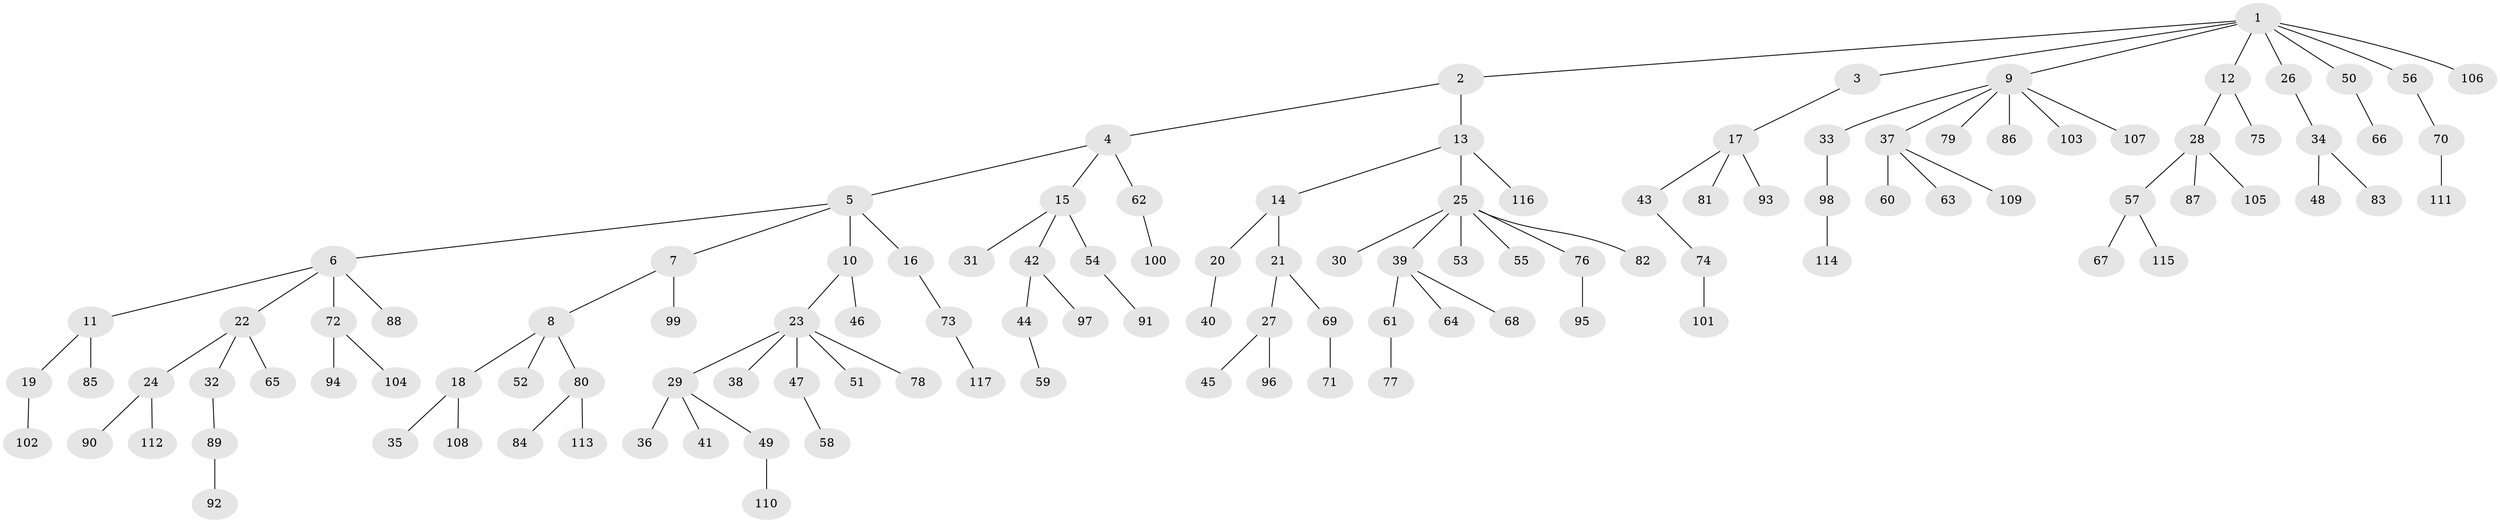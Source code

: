 // Generated by graph-tools (version 1.1) at 2025/53/03/09/25 04:53:07]
// undirected, 117 vertices, 116 edges
graph export_dot {
graph [start="1"]
  node [color=gray90,style=filled];
  1;
  2;
  3;
  4;
  5;
  6;
  7;
  8;
  9;
  10;
  11;
  12;
  13;
  14;
  15;
  16;
  17;
  18;
  19;
  20;
  21;
  22;
  23;
  24;
  25;
  26;
  27;
  28;
  29;
  30;
  31;
  32;
  33;
  34;
  35;
  36;
  37;
  38;
  39;
  40;
  41;
  42;
  43;
  44;
  45;
  46;
  47;
  48;
  49;
  50;
  51;
  52;
  53;
  54;
  55;
  56;
  57;
  58;
  59;
  60;
  61;
  62;
  63;
  64;
  65;
  66;
  67;
  68;
  69;
  70;
  71;
  72;
  73;
  74;
  75;
  76;
  77;
  78;
  79;
  80;
  81;
  82;
  83;
  84;
  85;
  86;
  87;
  88;
  89;
  90;
  91;
  92;
  93;
  94;
  95;
  96;
  97;
  98;
  99;
  100;
  101;
  102;
  103;
  104;
  105;
  106;
  107;
  108;
  109;
  110;
  111;
  112;
  113;
  114;
  115;
  116;
  117;
  1 -- 2;
  1 -- 3;
  1 -- 9;
  1 -- 12;
  1 -- 26;
  1 -- 50;
  1 -- 56;
  1 -- 106;
  2 -- 4;
  2 -- 13;
  3 -- 17;
  4 -- 5;
  4 -- 15;
  4 -- 62;
  5 -- 6;
  5 -- 7;
  5 -- 10;
  5 -- 16;
  6 -- 11;
  6 -- 22;
  6 -- 72;
  6 -- 88;
  7 -- 8;
  7 -- 99;
  8 -- 18;
  8 -- 52;
  8 -- 80;
  9 -- 33;
  9 -- 37;
  9 -- 79;
  9 -- 86;
  9 -- 103;
  9 -- 107;
  10 -- 23;
  10 -- 46;
  11 -- 19;
  11 -- 85;
  12 -- 28;
  12 -- 75;
  13 -- 14;
  13 -- 25;
  13 -- 116;
  14 -- 20;
  14 -- 21;
  15 -- 31;
  15 -- 42;
  15 -- 54;
  16 -- 73;
  17 -- 43;
  17 -- 81;
  17 -- 93;
  18 -- 35;
  18 -- 108;
  19 -- 102;
  20 -- 40;
  21 -- 27;
  21 -- 69;
  22 -- 24;
  22 -- 32;
  22 -- 65;
  23 -- 29;
  23 -- 38;
  23 -- 47;
  23 -- 51;
  23 -- 78;
  24 -- 90;
  24 -- 112;
  25 -- 30;
  25 -- 39;
  25 -- 53;
  25 -- 55;
  25 -- 76;
  25 -- 82;
  26 -- 34;
  27 -- 45;
  27 -- 96;
  28 -- 57;
  28 -- 87;
  28 -- 105;
  29 -- 36;
  29 -- 41;
  29 -- 49;
  32 -- 89;
  33 -- 98;
  34 -- 48;
  34 -- 83;
  37 -- 60;
  37 -- 63;
  37 -- 109;
  39 -- 61;
  39 -- 64;
  39 -- 68;
  42 -- 44;
  42 -- 97;
  43 -- 74;
  44 -- 59;
  47 -- 58;
  49 -- 110;
  50 -- 66;
  54 -- 91;
  56 -- 70;
  57 -- 67;
  57 -- 115;
  61 -- 77;
  62 -- 100;
  69 -- 71;
  70 -- 111;
  72 -- 94;
  72 -- 104;
  73 -- 117;
  74 -- 101;
  76 -- 95;
  80 -- 84;
  80 -- 113;
  89 -- 92;
  98 -- 114;
}
